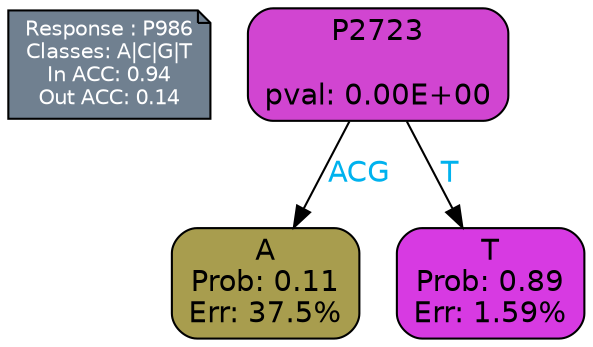 digraph Tree {
node [shape=box, style="filled, rounded", color="black", fontname=helvetica] ;
graph [ranksep=equally, splines=polylines, bgcolor=transparent, dpi=600] ;
edge [fontname=helvetica] ;
LEGEND [label="Response : P986
Classes: A|C|G|T
In ACC: 0.94
Out ACC: 0.14
",shape=note,align=left,style=filled,fillcolor="slategray",fontcolor="white",fontsize=10];1 [label="P2723

pval: 0.00E+00", fillcolor="#d145d1"] ;
2 [label="A
Prob: 0.11
Err: 37.5%", fillcolor="#a89d4e"] ;
3 [label="T
Prob: 0.89
Err: 1.59%", fillcolor="#d73ae2"] ;
1 -> 2 [label="ACG",fontcolor=deepskyblue2] ;
1 -> 3 [label="T",fontcolor=deepskyblue2] ;
{rank = same; 2;3;}{rank = same; LEGEND;1;}}